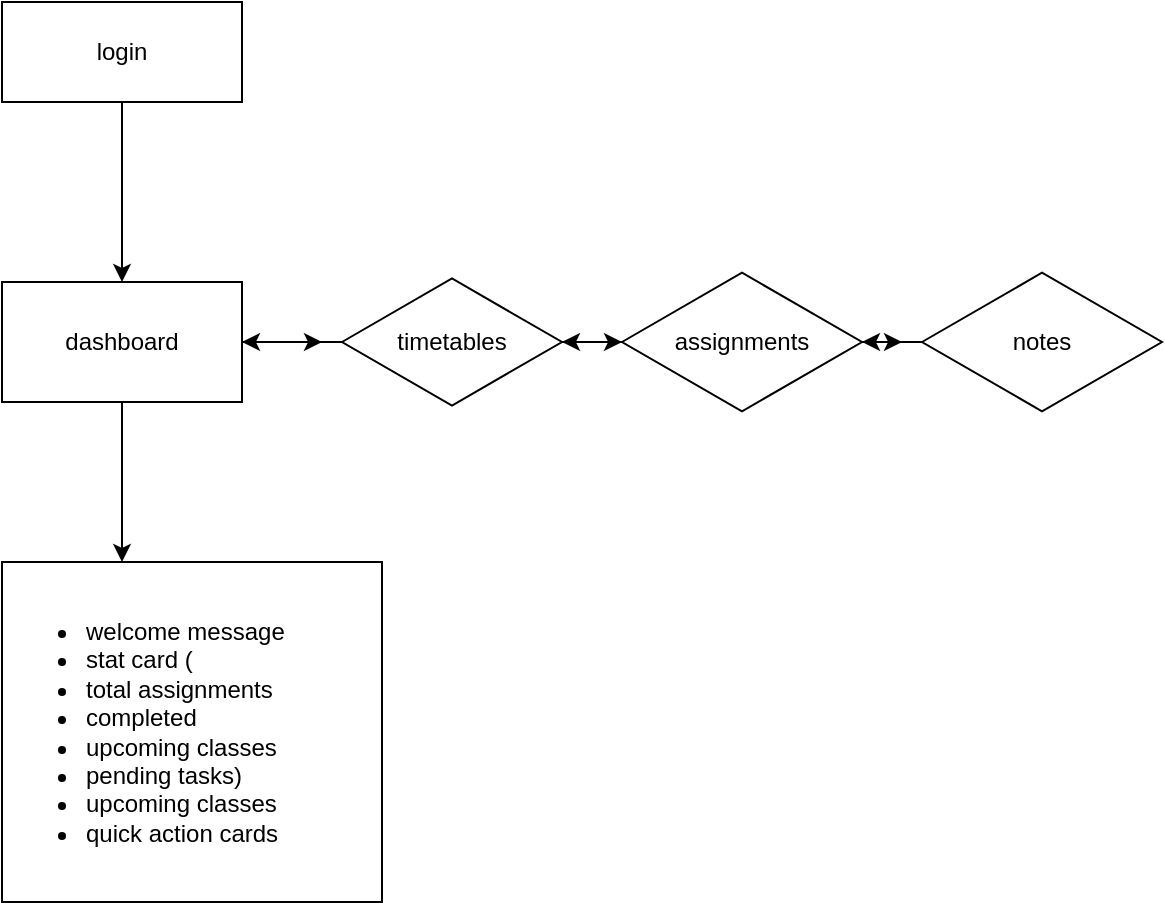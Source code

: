<mxfile>
    <diagram id="DvoXUDt5FGzf_tvQFbML" name="Page-1">
        <mxGraphModel dx="702" dy="571" grid="1" gridSize="10" guides="1" tooltips="1" connect="1" arrows="1" fold="1" page="1" pageScale="1" pageWidth="850" pageHeight="1100" math="0" shadow="0">
            <root>
                <mxCell id="0"/>
                <mxCell id="1" parent="0"/>
                <mxCell id="6" style="edgeStyle=none;html=1;" edge="1" parent="1" source="2">
                    <mxGeometry relative="1" as="geometry">
                        <mxPoint x="220" y="230" as="targetPoint"/>
                    </mxGeometry>
                </mxCell>
                <mxCell id="13" value="" style="edgeStyle=none;html=1;" edge="1" parent="1" source="2">
                    <mxGeometry relative="1" as="geometry">
                        <mxPoint x="120" y="340" as="targetPoint"/>
                    </mxGeometry>
                </mxCell>
                <mxCell id="2" value="dashboard" style="rounded=0;whiteSpace=wrap;html=1;" vertex="1" parent="1">
                    <mxGeometry x="60" y="200" width="120" height="60" as="geometry"/>
                </mxCell>
                <mxCell id="4" style="edgeStyle=none;html=1;" edge="1" parent="1" source="3">
                    <mxGeometry relative="1" as="geometry">
                        <mxPoint x="120" y="200" as="targetPoint"/>
                    </mxGeometry>
                </mxCell>
                <mxCell id="3" value="login" style="rounded=0;whiteSpace=wrap;html=1;" vertex="1" parent="1">
                    <mxGeometry x="60" y="60" width="120" height="50" as="geometry"/>
                </mxCell>
                <mxCell id="10" value="" style="edgeStyle=none;html=1;" edge="1" parent="1">
                    <mxGeometry relative="1" as="geometry">
                        <mxPoint x="340" y="230" as="sourcePoint"/>
                        <mxPoint x="370" y="230" as="targetPoint"/>
                    </mxGeometry>
                </mxCell>
                <mxCell id="11" value="" style="edgeStyle=none;html=1;" edge="1" parent="1">
                    <mxGeometry relative="1" as="geometry">
                        <mxPoint x="490" y="230" as="sourcePoint"/>
                        <mxPoint x="510" y="230" as="targetPoint"/>
                    </mxGeometry>
                </mxCell>
                <mxCell id="14" value="&lt;ul&gt;&lt;li&gt;welcome message&lt;/li&gt;&lt;li&gt;stat card (&lt;/li&gt;&lt;li&gt;total assignments&lt;/li&gt;&lt;li&gt;completed&lt;/li&gt;&lt;li&gt;upcoming classes&lt;/li&gt;&lt;li&gt;pending tasks)&lt;/li&gt;&lt;li&gt;upcoming classes&lt;/li&gt;&lt;li&gt;quick action cards&lt;/li&gt;&lt;/ul&gt;" style="rounded=0;whiteSpace=wrap;html=1;align=left;" vertex="1" parent="1">
                    <mxGeometry x="60" y="340" width="190" height="170" as="geometry"/>
                </mxCell>
                <mxCell id="17" value="" style="edgeStyle=none;html=1;" edge="1" parent="1" source="16" target="2">
                    <mxGeometry relative="1" as="geometry"/>
                </mxCell>
                <mxCell id="16" value="timetables" style="html=1;whiteSpace=wrap;aspect=fixed;shape=isoRectangle;" vertex="1" parent="1">
                    <mxGeometry x="230" y="197" width="110" height="66" as="geometry"/>
                </mxCell>
                <mxCell id="19" value="" style="edgeStyle=none;html=1;" edge="1" parent="1" source="18" target="16">
                    <mxGeometry relative="1" as="geometry"/>
                </mxCell>
                <mxCell id="18" value="assignments" style="html=1;whiteSpace=wrap;aspect=fixed;shape=isoRectangle;" vertex="1" parent="1">
                    <mxGeometry x="370" y="194" width="120" height="72" as="geometry"/>
                </mxCell>
                <mxCell id="21" value="" style="edgeStyle=none;html=1;" edge="1" parent="1" source="20" target="18">
                    <mxGeometry relative="1" as="geometry"/>
                </mxCell>
                <mxCell id="20" value="notes" style="html=1;whiteSpace=wrap;aspect=fixed;shape=isoRectangle;" vertex="1" parent="1">
                    <mxGeometry x="520" y="194" width="120" height="72" as="geometry"/>
                </mxCell>
            </root>
        </mxGraphModel>
    </diagram>
</mxfile>